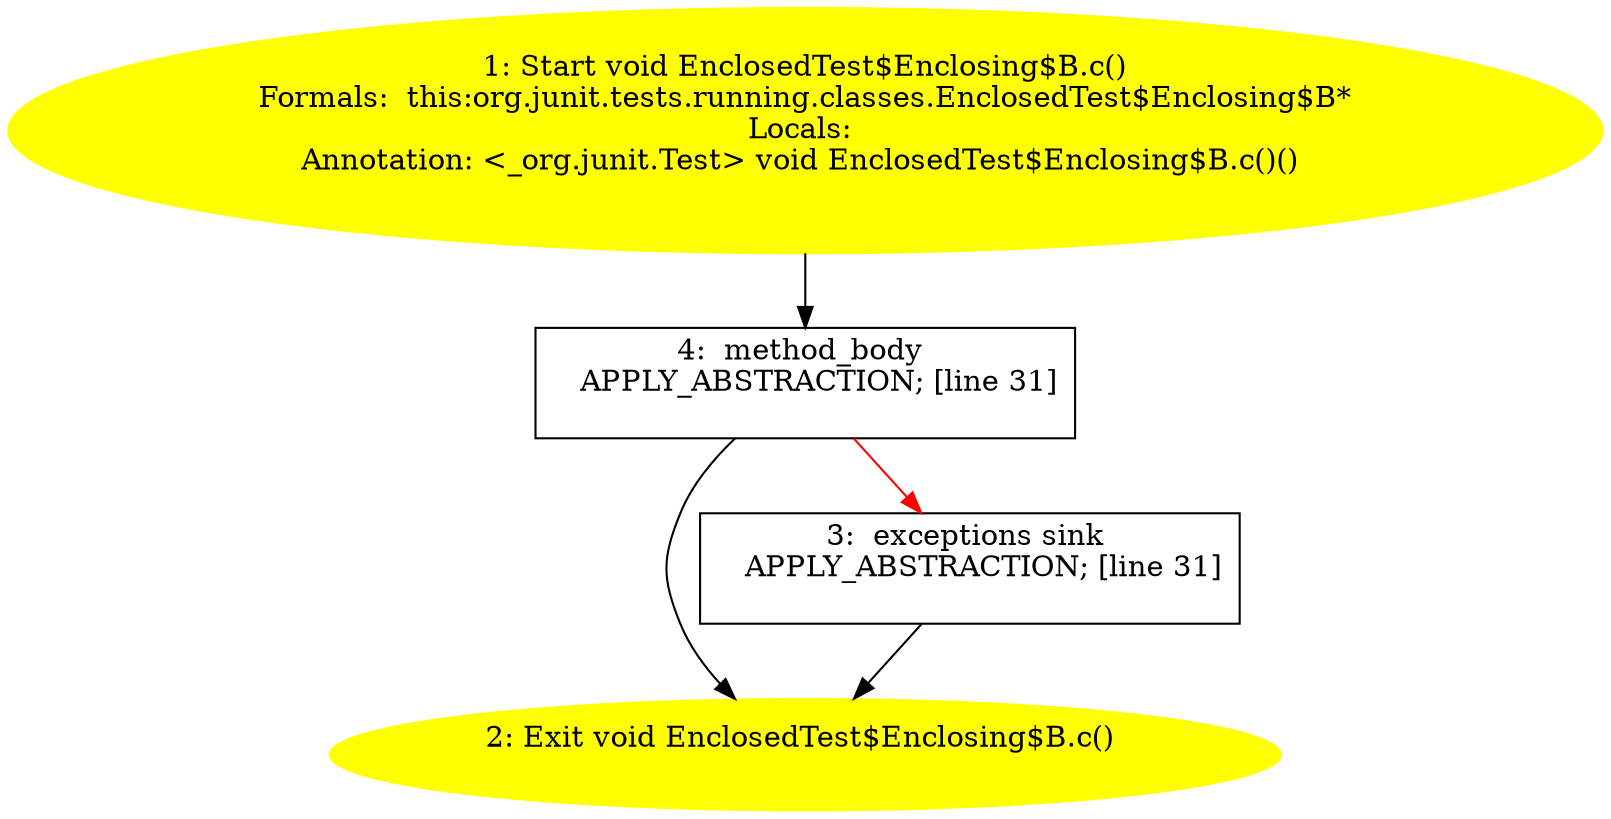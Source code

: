 /* @generated */
digraph cfg {
"org.junit.tests.running.classes.EnclosedTest$Enclosing$B.c():void.c09413a4ff0b5b5044377c3e00a6059d_1" [label="1: Start void EnclosedTest$Enclosing$B.c()\nFormals:  this:org.junit.tests.running.classes.EnclosedTest$Enclosing$B*\nLocals: \nAnnotation: <_org.junit.Test> void EnclosedTest$Enclosing$B.c()() \n  " color=yellow style=filled]
	

	 "org.junit.tests.running.classes.EnclosedTest$Enclosing$B.c():void.c09413a4ff0b5b5044377c3e00a6059d_1" -> "org.junit.tests.running.classes.EnclosedTest$Enclosing$B.c():void.c09413a4ff0b5b5044377c3e00a6059d_4" ;
"org.junit.tests.running.classes.EnclosedTest$Enclosing$B.c():void.c09413a4ff0b5b5044377c3e00a6059d_2" [label="2: Exit void EnclosedTest$Enclosing$B.c() \n  " color=yellow style=filled]
	

"org.junit.tests.running.classes.EnclosedTest$Enclosing$B.c():void.c09413a4ff0b5b5044377c3e00a6059d_3" [label="3:  exceptions sink \n   APPLY_ABSTRACTION; [line 31]\n " shape="box"]
	

	 "org.junit.tests.running.classes.EnclosedTest$Enclosing$B.c():void.c09413a4ff0b5b5044377c3e00a6059d_3" -> "org.junit.tests.running.classes.EnclosedTest$Enclosing$B.c():void.c09413a4ff0b5b5044377c3e00a6059d_2" ;
"org.junit.tests.running.classes.EnclosedTest$Enclosing$B.c():void.c09413a4ff0b5b5044377c3e00a6059d_4" [label="4:  method_body \n   APPLY_ABSTRACTION; [line 31]\n " shape="box"]
	

	 "org.junit.tests.running.classes.EnclosedTest$Enclosing$B.c():void.c09413a4ff0b5b5044377c3e00a6059d_4" -> "org.junit.tests.running.classes.EnclosedTest$Enclosing$B.c():void.c09413a4ff0b5b5044377c3e00a6059d_2" ;
	 "org.junit.tests.running.classes.EnclosedTest$Enclosing$B.c():void.c09413a4ff0b5b5044377c3e00a6059d_4" -> "org.junit.tests.running.classes.EnclosedTest$Enclosing$B.c():void.c09413a4ff0b5b5044377c3e00a6059d_3" [color="red" ];
}
